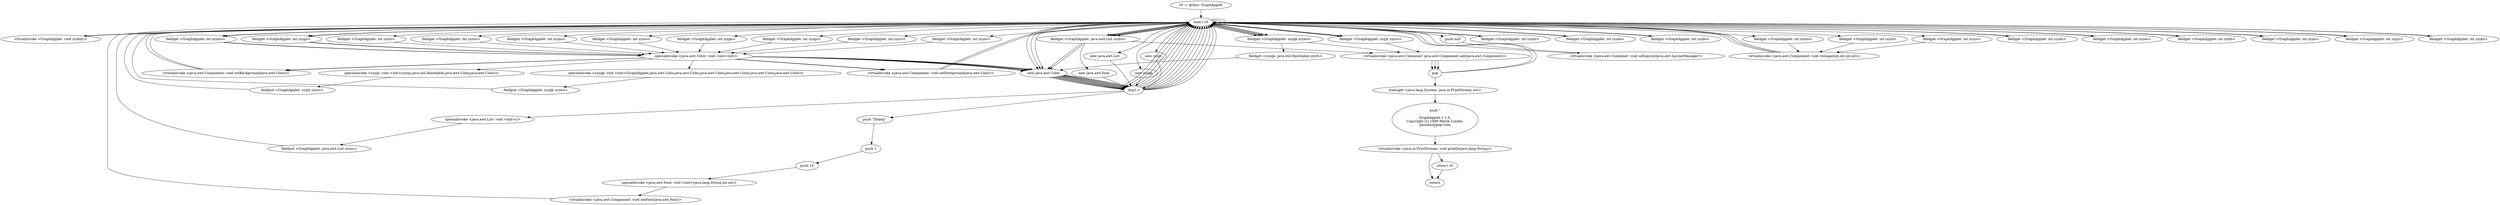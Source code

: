 digraph "" {
    "r0 := @this: GraphApplet"
    "load.r r0"
    "r0 := @this: GraphApplet"->"load.r r0";
    "virtualinvoke <GraphApplet: void zzzbn()>"
    "load.r r0"->"virtualinvoke <GraphApplet: void zzzbn()>";
    "virtualinvoke <GraphApplet: void zzzbn()>"->"load.r r0";
    "new java.awt.Color"
    "load.r r0"->"new java.awt.Color";
    "dup1.r"
    "new java.awt.Color"->"dup1.r";
    "dup1.r"->"load.r r0";
    "fieldget <GraphApplet: int zzzmo>"
    "load.r r0"->"fieldget <GraphApplet: int zzzmo>";
    "specialinvoke <java.awt.Color: void <init>(int)>"
    "fieldget <GraphApplet: int zzzmo>"->"specialinvoke <java.awt.Color: void <init>(int)>";
    "virtualinvoke <java.awt.Component: void setBackground(java.awt.Color)>"
    "specialinvoke <java.awt.Color: void <init>(int)>"->"virtualinvoke <java.awt.Component: void setBackground(java.awt.Color)>";
    "virtualinvoke <java.awt.Component: void setBackground(java.awt.Color)>"->"load.r r0";
    "load.r r0"->"new java.awt.Color";
    "new java.awt.Color"->"dup1.r";
    "dup1.r"->"load.r r0";
    "fieldget <GraphApplet: int zzzgo>"
    "load.r r0"->"fieldget <GraphApplet: int zzzgo>";
    "fieldget <GraphApplet: int zzzgo>"->"specialinvoke <java.awt.Color: void <init>(int)>";
    "virtualinvoke <java.awt.Component: void setForeground(java.awt.Color)>"
    "specialinvoke <java.awt.Color: void <init>(int)>"->"virtualinvoke <java.awt.Component: void setForeground(java.awt.Color)>";
    "virtualinvoke <java.awt.Component: void setForeground(java.awt.Color)>"->"load.r r0";
    "push null"
    "load.r r0"->"push null";
    "virtualinvoke <java.awt.Container: void setLayout(java.awt.LayoutManager)>"
    "push null"->"virtualinvoke <java.awt.Container: void setLayout(java.awt.LayoutManager)>";
    "virtualinvoke <java.awt.Container: void setLayout(java.awt.LayoutManager)>"->"load.r r0";
    "new java.awt.List"
    "load.r r0"->"new java.awt.List";
    "new java.awt.List"->"dup1.r";
    "specialinvoke <java.awt.List: void <init>()>"
    "dup1.r"->"specialinvoke <java.awt.List: void <init>()>";
    "fieldput <GraphApplet: java.awt.List zzzxo>"
    "specialinvoke <java.awt.List: void <init>()>"->"fieldput <GraphApplet: java.awt.List zzzxo>";
    "fieldput <GraphApplet: java.awt.List zzzxo>"->"load.r r0";
    "fieldget <GraphApplet: java.awt.List zzzxo>"
    "load.r r0"->"fieldget <GraphApplet: java.awt.List zzzxo>";
    "fieldget <GraphApplet: java.awt.List zzzxo>"->"new java.awt.Color";
    "new java.awt.Color"->"dup1.r";
    "dup1.r"->"load.r r0";
    "fieldget <GraphApplet: int zzzto>"
    "load.r r0"->"fieldget <GraphApplet: int zzzto>";
    "fieldget <GraphApplet: int zzzto>"->"specialinvoke <java.awt.Color: void <init>(int)>";
    "specialinvoke <java.awt.Color: void <init>(int)>"->"virtualinvoke <java.awt.Component: void setBackground(java.awt.Color)>";
    "virtualinvoke <java.awt.Component: void setBackground(java.awt.Color)>"->"load.r r0";
    "load.r r0"->"fieldget <GraphApplet: java.awt.List zzzxo>";
    "fieldget <GraphApplet: java.awt.List zzzxo>"->"new java.awt.Color";
    "new java.awt.Color"->"dup1.r";
    "dup1.r"->"load.r r0";
    "fieldget <GraphApplet: int zzzuo>"
    "load.r r0"->"fieldget <GraphApplet: int zzzuo>";
    "fieldget <GraphApplet: int zzzuo>"->"specialinvoke <java.awt.Color: void <init>(int)>";
    "specialinvoke <java.awt.Color: void <init>(int)>"->"virtualinvoke <java.awt.Component: void setForeground(java.awt.Color)>";
    "virtualinvoke <java.awt.Component: void setForeground(java.awt.Color)>"->"load.r r0";
    "load.r r0"->"fieldget <GraphApplet: java.awt.List zzzxo>";
    "new java.awt.Font"
    "fieldget <GraphApplet: java.awt.List zzzxo>"->"new java.awt.Font";
    "new java.awt.Font"->"dup1.r";
    "push \"Dialog\""
    "dup1.r"->"push \"Dialog\"";
    "push 1"
    "push \"Dialog\""->"push 1";
    "push 12"
    "push 1"->"push 12";
    "specialinvoke <java.awt.Font: void <init>(java.lang.String,int,int)>"
    "push 12"->"specialinvoke <java.awt.Font: void <init>(java.lang.String,int,int)>";
    "virtualinvoke <java.awt.Component: void setFont(java.awt.Font)>"
    "specialinvoke <java.awt.Font: void <init>(java.lang.String,int,int)>"->"virtualinvoke <java.awt.Component: void setFont(java.awt.Font)>";
    "virtualinvoke <java.awt.Component: void setFont(java.awt.Font)>"->"load.r r0";
    "new zzzqk"
    "load.r r0"->"new zzzqk";
    "new zzzqk"->"dup1.r";
    "dup1.r"->"load.r r0";
    "load.r r0"->"new java.awt.Color";
    "new java.awt.Color"->"dup1.r";
    "dup1.r"->"load.r r0";
    "load.r r0"->"fieldget <GraphApplet: int zzzmo>";
    "fieldget <GraphApplet: int zzzmo>"->"specialinvoke <java.awt.Color: void <init>(int)>";
    "specialinvoke <java.awt.Color: void <init>(int)>"->"new java.awt.Color";
    "new java.awt.Color"->"dup1.r";
    "dup1.r"->"load.r r0";
    "load.r r0"->"fieldget <GraphApplet: int zzzgo>";
    "fieldget <GraphApplet: int zzzgo>"->"specialinvoke <java.awt.Color: void <init>(int)>";
    "specialinvoke <java.awt.Color: void <init>(int)>"->"new java.awt.Color";
    "new java.awt.Color"->"dup1.r";
    "dup1.r"->"load.r r0";
    "fieldget <GraphApplet: int zzzno>"
    "load.r r0"->"fieldget <GraphApplet: int zzzno>";
    "fieldget <GraphApplet: int zzzno>"->"specialinvoke <java.awt.Color: void <init>(int)>";
    "specialinvoke <java.awt.Color: void <init>(int)>"->"new java.awt.Color";
    "new java.awt.Color"->"dup1.r";
    "dup1.r"->"load.r r0";
    "fieldget <GraphApplet: int zzzoo>"
    "load.r r0"->"fieldget <GraphApplet: int zzzoo>";
    "fieldget <GraphApplet: int zzzoo>"->"specialinvoke <java.awt.Color: void <init>(int)>";
    "specialinvoke <java.awt.Color: void <init>(int)>"->"new java.awt.Color";
    "new java.awt.Color"->"dup1.r";
    "dup1.r"->"load.r r0";
    "fieldget <GraphApplet: int zzzpo>"
    "load.r r0"->"fieldget <GraphApplet: int zzzpo>";
    "fieldget <GraphApplet: int zzzpo>"->"specialinvoke <java.awt.Color: void <init>(int)>";
    "specialinvoke <java.awt.Color: void <init>(int)>"->"new java.awt.Color";
    "new java.awt.Color"->"dup1.r";
    "dup1.r"->"load.r r0";
    "fieldget <GraphApplet: int zzzqo>"
    "load.r r0"->"fieldget <GraphApplet: int zzzqo>";
    "fieldget <GraphApplet: int zzzqo>"->"specialinvoke <java.awt.Color: void <init>(int)>";
    "specialinvoke <zzzqk: void <init>(GraphApplet,java.awt.Color,java.awt.Color,java.awt.Color,java.awt.Color,java.awt.Color,java.awt.Color)>"
    "specialinvoke <java.awt.Color: void <init>(int)>"->"specialinvoke <zzzqk: void <init>(GraphApplet,java.awt.Color,java.awt.Color,java.awt.Color,java.awt.Color,java.awt.Color,java.awt.Color)>";
    "fieldput <GraphApplet: zzzqk zzzwo>"
    "specialinvoke <zzzqk: void <init>(GraphApplet,java.awt.Color,java.awt.Color,java.awt.Color,java.awt.Color,java.awt.Color,java.awt.Color)>"->"fieldput <GraphApplet: zzzqk zzzwo>";
    "fieldput <GraphApplet: zzzqk zzzwo>"->"load.r r0";
    "new zzzjh"
    "load.r r0"->"new zzzjh";
    "new zzzjh"->"dup1.r";
    "dup1.r"->"load.r r0";
    "fieldget <GraphApplet: zzzqk zzzwo>"
    "load.r r0"->"fieldget <GraphApplet: zzzqk zzzwo>";
    "fieldget <GraphApplet: zzzqk zzzwo>"->"load.r r0";
    "load.r r0"->"fieldget <GraphApplet: zzzqk zzzwo>";
    "fieldget <zzzqk: java.util.Hashtable zzzrh>"
    "fieldget <GraphApplet: zzzqk zzzwo>"->"fieldget <zzzqk: java.util.Hashtable zzzrh>";
    "fieldget <zzzqk: java.util.Hashtable zzzrh>"->"new java.awt.Color";
    "new java.awt.Color"->"dup1.r";
    "dup1.r"->"load.r r0";
    "fieldget <GraphApplet: int zzzro>"
    "load.r r0"->"fieldget <GraphApplet: int zzzro>";
    "fieldget <GraphApplet: int zzzro>"->"specialinvoke <java.awt.Color: void <init>(int)>";
    "specialinvoke <java.awt.Color: void <init>(int)>"->"new java.awt.Color";
    "new java.awt.Color"->"dup1.r";
    "dup1.r"->"load.r r0";
    "fieldget <GraphApplet: int zzzso>"
    "load.r r0"->"fieldget <GraphApplet: int zzzso>";
    "fieldget <GraphApplet: int zzzso>"->"specialinvoke <java.awt.Color: void <init>(int)>";
    "specialinvoke <zzzjh: void <init>(zzzip,java.util.Hashtable,java.awt.Color,java.awt.Color)>"
    "specialinvoke <java.awt.Color: void <init>(int)>"->"specialinvoke <zzzjh: void <init>(zzzip,java.util.Hashtable,java.awt.Color,java.awt.Color)>";
    "fieldput <GraphApplet: zzzjh zzzvo>"
    "specialinvoke <zzzjh: void <init>(zzzip,java.util.Hashtable,java.awt.Color,java.awt.Color)>"->"fieldput <GraphApplet: zzzjh zzzvo>";
    "fieldput <GraphApplet: zzzjh zzzvo>"->"load.r r0";
    "load.r r0"->"fieldget <GraphApplet: zzzqk zzzwo>";
    "fieldget <GraphApplet: zzzqk zzzwo>"->"load.r r0";
    "fieldget <GraphApplet: int zzzzn>"
    "load.r r0"->"fieldget <GraphApplet: int zzzzn>";
    "fieldget <GraphApplet: int zzzzn>"->"load.r r0";
    "fieldget <GraphApplet: int zzzao>"
    "load.r r0"->"fieldget <GraphApplet: int zzzao>";
    "fieldget <GraphApplet: int zzzao>"->"load.r r0";
    "fieldget <GraphApplet: int zzzbo>"
    "load.r r0"->"fieldget <GraphApplet: int zzzbo>";
    "fieldget <GraphApplet: int zzzbo>"->"load.r r0";
    "fieldget <GraphApplet: int zzzco>"
    "load.r r0"->"fieldget <GraphApplet: int zzzco>";
    "virtualinvoke <java.awt.Component: void reshape(int,int,int,int)>"
    "fieldget <GraphApplet: int zzzco>"->"virtualinvoke <java.awt.Component: void reshape(int,int,int,int)>";
    "virtualinvoke <java.awt.Component: void reshape(int,int,int,int)>"->"load.r r0";
    "fieldget <GraphApplet: zzzjh zzzvo>"
    "load.r r0"->"fieldget <GraphApplet: zzzjh zzzvo>";
    "fieldget <GraphApplet: zzzjh zzzvo>"->"load.r r0";
    "fieldget <GraphApplet: int zzzdo>"
    "load.r r0"->"fieldget <GraphApplet: int zzzdo>";
    "fieldget <GraphApplet: int zzzdo>"->"load.r r0";
    "fieldget <GraphApplet: int zzzeo>"
    "load.r r0"->"fieldget <GraphApplet: int zzzeo>";
    "fieldget <GraphApplet: int zzzeo>"->"load.r r0";
    "fieldget <GraphApplet: int zzzfo>"
    "load.r r0"->"fieldget <GraphApplet: int zzzfo>";
    "fieldget <GraphApplet: int zzzfo>"->"load.r r0";
    "fieldget <GraphApplet: int zzzho>"
    "load.r r0"->"fieldget <GraphApplet: int zzzho>";
    "fieldget <GraphApplet: int zzzho>"->"virtualinvoke <java.awt.Component: void reshape(int,int,int,int)>";
    "virtualinvoke <java.awt.Component: void reshape(int,int,int,int)>"->"load.r r0";
    "load.r r0"->"fieldget <GraphApplet: java.awt.List zzzxo>";
    "fieldget <GraphApplet: java.awt.List zzzxo>"->"load.r r0";
    "fieldget <GraphApplet: int zzzio>"
    "load.r r0"->"fieldget <GraphApplet: int zzzio>";
    "fieldget <GraphApplet: int zzzio>"->"load.r r0";
    "fieldget <GraphApplet: int zzzjo>"
    "load.r r0"->"fieldget <GraphApplet: int zzzjo>";
    "fieldget <GraphApplet: int zzzjo>"->"load.r r0";
    "fieldget <GraphApplet: int zzzko>"
    "load.r r0"->"fieldget <GraphApplet: int zzzko>";
    "fieldget <GraphApplet: int zzzko>"->"load.r r0";
    "fieldget <GraphApplet: int zzzlo>"
    "load.r r0"->"fieldget <GraphApplet: int zzzlo>";
    "fieldget <GraphApplet: int zzzlo>"->"virtualinvoke <java.awt.Component: void reshape(int,int,int,int)>";
    "virtualinvoke <java.awt.Component: void reshape(int,int,int,int)>"->"load.r r0";
    "load.r r0"->"load.r r0";
    "load.r r0"->"fieldget <GraphApplet: zzzqk zzzwo>";
    "virtualinvoke <java.awt.Container: java.awt.Component add(java.awt.Component)>"
    "fieldget <GraphApplet: zzzqk zzzwo>"->"virtualinvoke <java.awt.Container: java.awt.Component add(java.awt.Component)>";
    "pop"
    "virtualinvoke <java.awt.Container: java.awt.Component add(java.awt.Component)>"->"pop";
    "pop"->"load.r r0";
    "load.r r0"->"load.r r0";
    "load.r r0"->"fieldget <GraphApplet: zzzjh zzzvo>";
    "fieldget <GraphApplet: zzzjh zzzvo>"->"virtualinvoke <java.awt.Container: java.awt.Component add(java.awt.Component)>";
    "virtualinvoke <java.awt.Container: java.awt.Component add(java.awt.Component)>"->"pop";
    "pop"->"load.r r0";
    "load.r r0"->"load.r r0";
    "load.r r0"->"fieldget <GraphApplet: java.awt.List zzzxo>";
    "fieldget <GraphApplet: java.awt.List zzzxo>"->"virtualinvoke <java.awt.Container: java.awt.Component add(java.awt.Component)>";
    "virtualinvoke <java.awt.Container: java.awt.Component add(java.awt.Component)>"->"pop";
    "staticget <java.lang.System: java.io.PrintStream out>"
    "pop"->"staticget <java.lang.System: java.io.PrintStream out>";
    "push \"\n\nGraphApplet v 1.0,\nCopyright (c) 1999 Patrik Lundin,\nplundin@kagi.com\n\""
    "staticget <java.lang.System: java.io.PrintStream out>"->"push \"\n\nGraphApplet v 1.0,\nCopyright (c) 1999 Patrik Lundin,\nplundin@kagi.com\n\"";
    "virtualinvoke <java.io.PrintStream: void println(java.lang.String)>"
    "push \"\n\nGraphApplet v 1.0,\nCopyright (c) 1999 Patrik Lundin,\nplundin@kagi.com\n\""->"virtualinvoke <java.io.PrintStream: void println(java.lang.String)>";
    "return"
    "virtualinvoke <java.io.PrintStream: void println(java.lang.String)>"->"return";
    "store.r r0"
    "virtualinvoke <java.io.PrintStream: void println(java.lang.String)>"->"store.r r0";
    "store.r r0"->"return";
}
